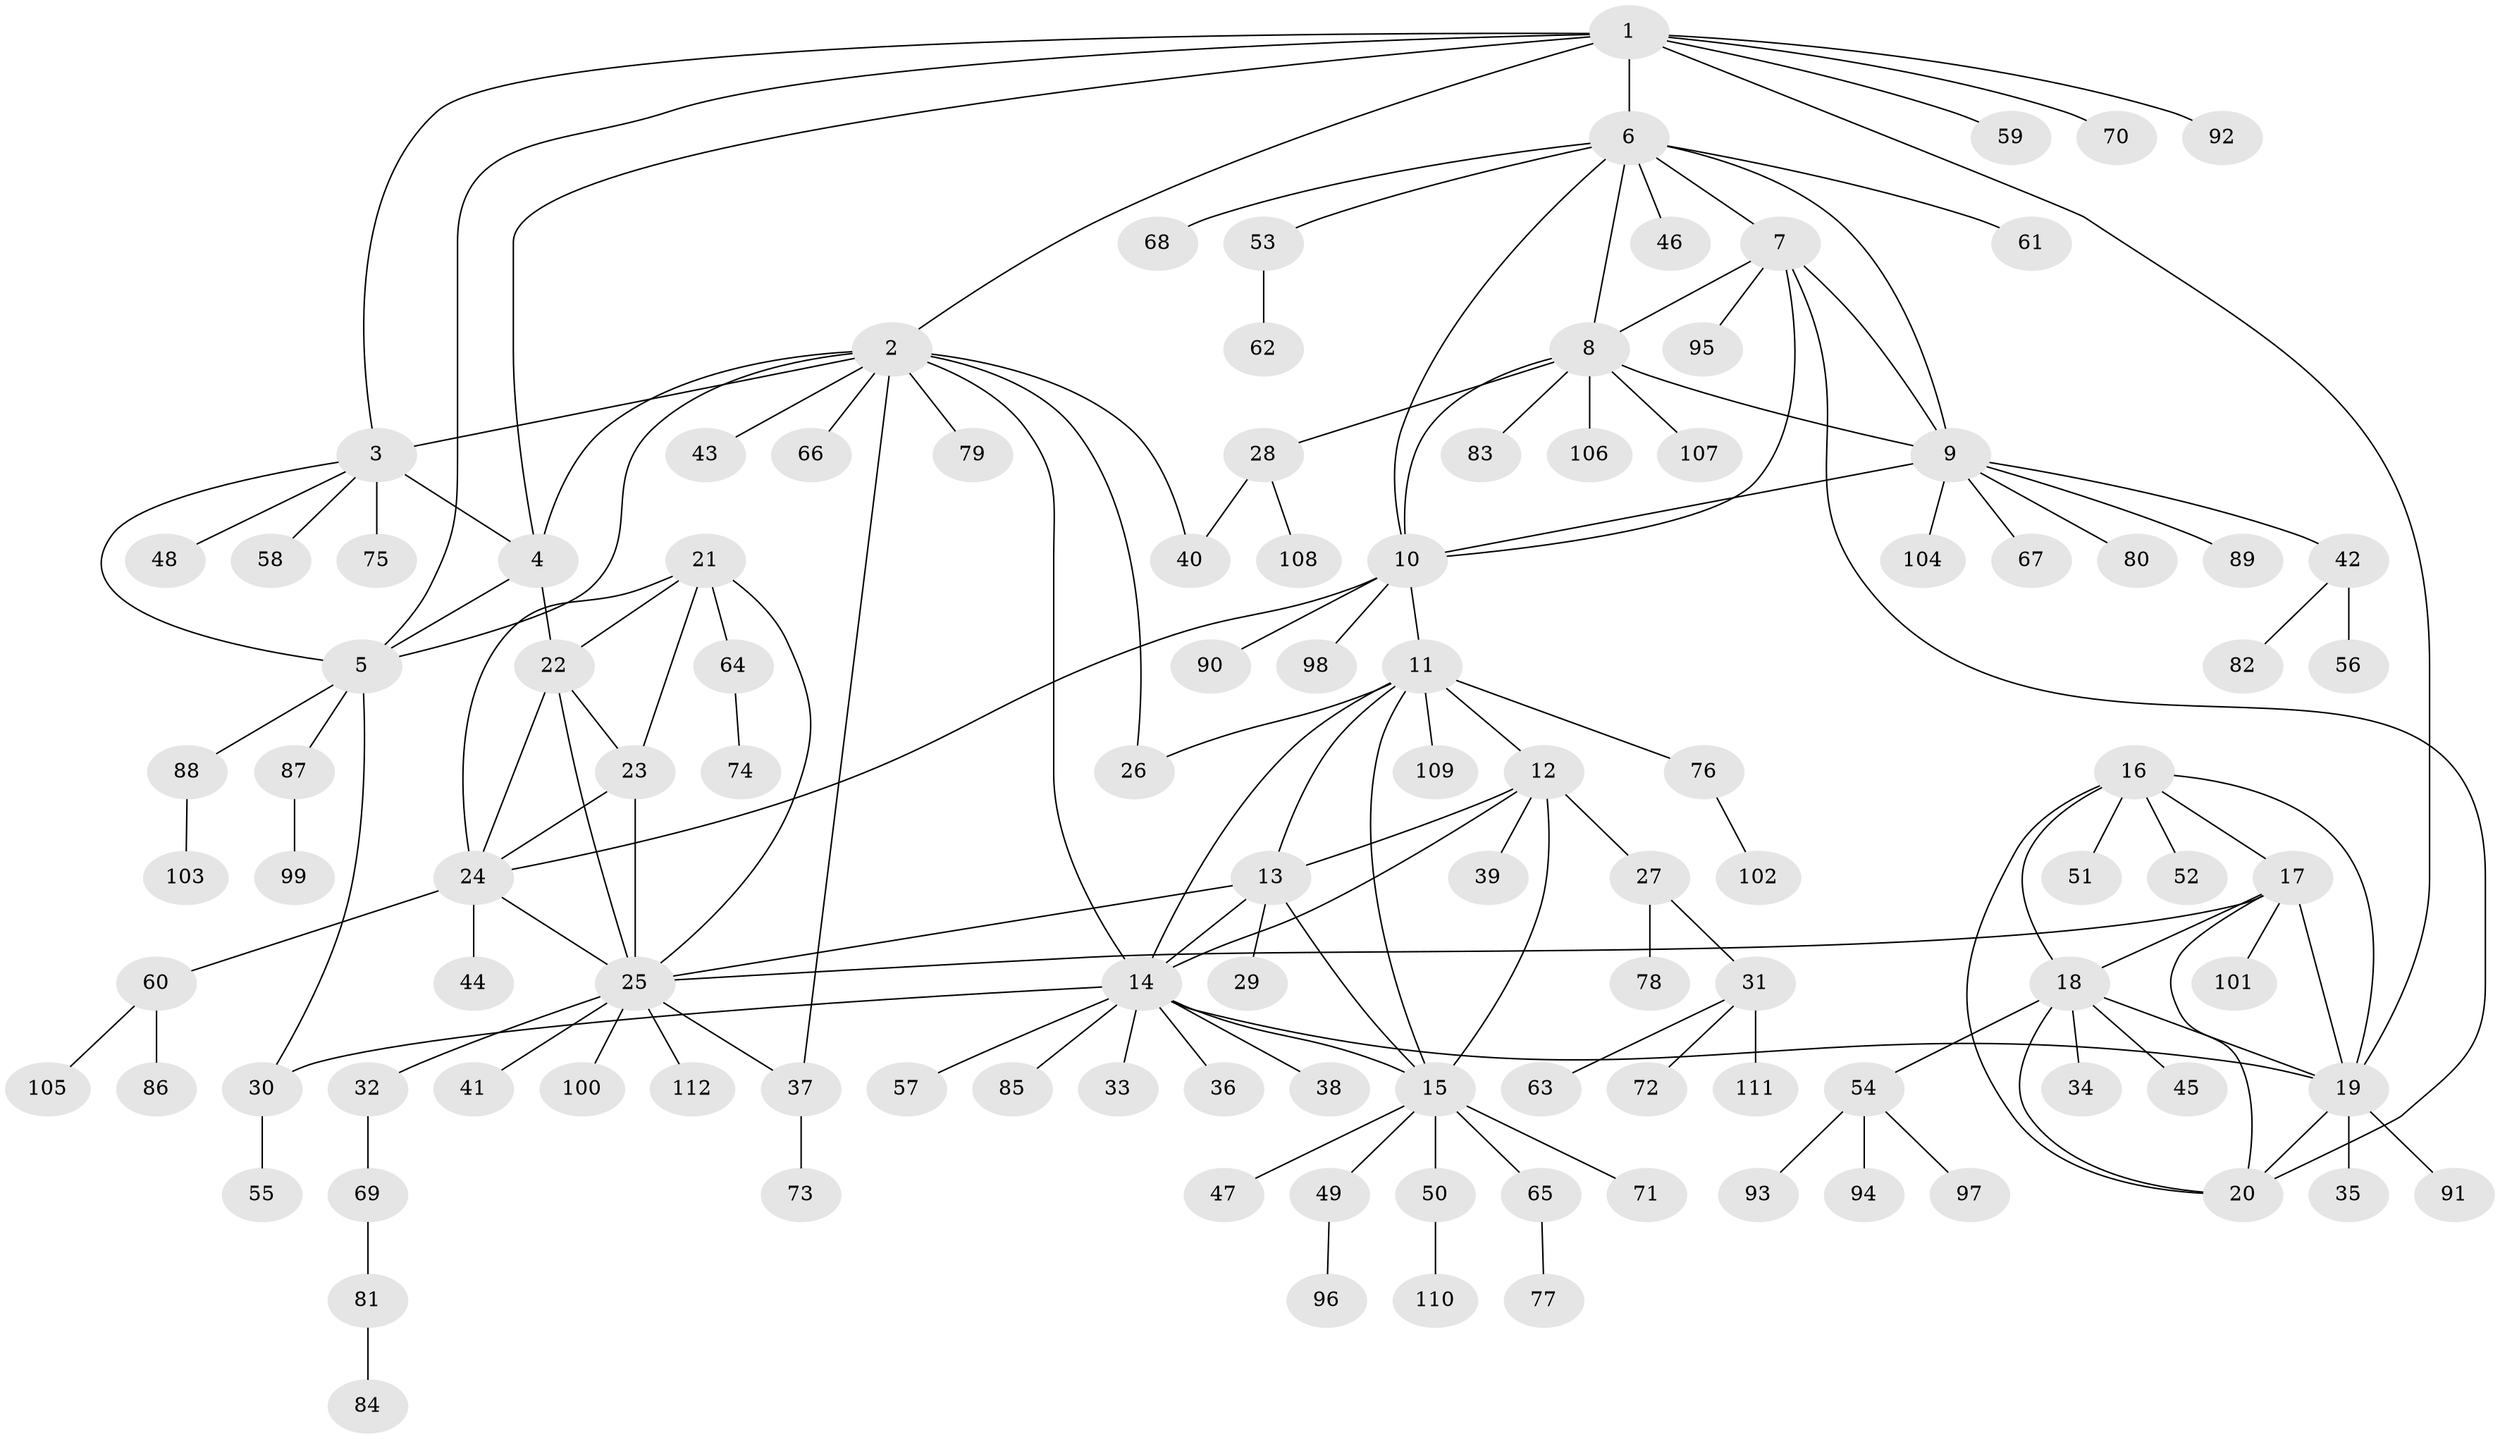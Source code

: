 // coarse degree distribution, {11: 0.011904761904761904, 9: 0.03571428571428571, 5: 0.023809523809523808, 4: 0.011904761904761904, 7: 0.023809523809523808, 6: 0.05952380952380952, 13: 0.011904761904761904, 8: 0.011904761904761904, 10: 0.011904761904761904, 2: 0.09523809523809523, 3: 0.03571428571428571, 1: 0.6666666666666666}
// Generated by graph-tools (version 1.1) at 2025/24/03/03/25 07:24:11]
// undirected, 112 vertices, 151 edges
graph export_dot {
graph [start="1"]
  node [color=gray90,style=filled];
  1;
  2;
  3;
  4;
  5;
  6;
  7;
  8;
  9;
  10;
  11;
  12;
  13;
  14;
  15;
  16;
  17;
  18;
  19;
  20;
  21;
  22;
  23;
  24;
  25;
  26;
  27;
  28;
  29;
  30;
  31;
  32;
  33;
  34;
  35;
  36;
  37;
  38;
  39;
  40;
  41;
  42;
  43;
  44;
  45;
  46;
  47;
  48;
  49;
  50;
  51;
  52;
  53;
  54;
  55;
  56;
  57;
  58;
  59;
  60;
  61;
  62;
  63;
  64;
  65;
  66;
  67;
  68;
  69;
  70;
  71;
  72;
  73;
  74;
  75;
  76;
  77;
  78;
  79;
  80;
  81;
  82;
  83;
  84;
  85;
  86;
  87;
  88;
  89;
  90;
  91;
  92;
  93;
  94;
  95;
  96;
  97;
  98;
  99;
  100;
  101;
  102;
  103;
  104;
  105;
  106;
  107;
  108;
  109;
  110;
  111;
  112;
  1 -- 2;
  1 -- 3;
  1 -- 4;
  1 -- 5;
  1 -- 6;
  1 -- 19;
  1 -- 59;
  1 -- 70;
  1 -- 92;
  2 -- 3;
  2 -- 4;
  2 -- 5;
  2 -- 14;
  2 -- 26;
  2 -- 37;
  2 -- 40;
  2 -- 43;
  2 -- 66;
  2 -- 79;
  3 -- 4;
  3 -- 5;
  3 -- 48;
  3 -- 58;
  3 -- 75;
  4 -- 5;
  4 -- 22;
  5 -- 30;
  5 -- 87;
  5 -- 88;
  6 -- 7;
  6 -- 8;
  6 -- 9;
  6 -- 10;
  6 -- 46;
  6 -- 53;
  6 -- 61;
  6 -- 68;
  7 -- 8;
  7 -- 9;
  7 -- 10;
  7 -- 20;
  7 -- 95;
  8 -- 9;
  8 -- 10;
  8 -- 28;
  8 -- 83;
  8 -- 106;
  8 -- 107;
  9 -- 10;
  9 -- 42;
  9 -- 67;
  9 -- 80;
  9 -- 89;
  9 -- 104;
  10 -- 11;
  10 -- 24;
  10 -- 90;
  10 -- 98;
  11 -- 12;
  11 -- 13;
  11 -- 14;
  11 -- 15;
  11 -- 26;
  11 -- 76;
  11 -- 109;
  12 -- 13;
  12 -- 14;
  12 -- 15;
  12 -- 27;
  12 -- 39;
  13 -- 14;
  13 -- 15;
  13 -- 25;
  13 -- 29;
  14 -- 15;
  14 -- 19;
  14 -- 30;
  14 -- 33;
  14 -- 36;
  14 -- 38;
  14 -- 57;
  14 -- 85;
  15 -- 47;
  15 -- 49;
  15 -- 50;
  15 -- 65;
  15 -- 71;
  16 -- 17;
  16 -- 18;
  16 -- 19;
  16 -- 20;
  16 -- 51;
  16 -- 52;
  17 -- 18;
  17 -- 19;
  17 -- 20;
  17 -- 25;
  17 -- 101;
  18 -- 19;
  18 -- 20;
  18 -- 34;
  18 -- 45;
  18 -- 54;
  19 -- 20;
  19 -- 35;
  19 -- 91;
  21 -- 22;
  21 -- 23;
  21 -- 24;
  21 -- 25;
  21 -- 64;
  22 -- 23;
  22 -- 24;
  22 -- 25;
  23 -- 24;
  23 -- 25;
  24 -- 25;
  24 -- 44;
  24 -- 60;
  25 -- 32;
  25 -- 37;
  25 -- 41;
  25 -- 100;
  25 -- 112;
  27 -- 31;
  27 -- 78;
  28 -- 40;
  28 -- 108;
  30 -- 55;
  31 -- 63;
  31 -- 72;
  31 -- 111;
  32 -- 69;
  37 -- 73;
  42 -- 56;
  42 -- 82;
  49 -- 96;
  50 -- 110;
  53 -- 62;
  54 -- 93;
  54 -- 94;
  54 -- 97;
  60 -- 86;
  60 -- 105;
  64 -- 74;
  65 -- 77;
  69 -- 81;
  76 -- 102;
  81 -- 84;
  87 -- 99;
  88 -- 103;
}

